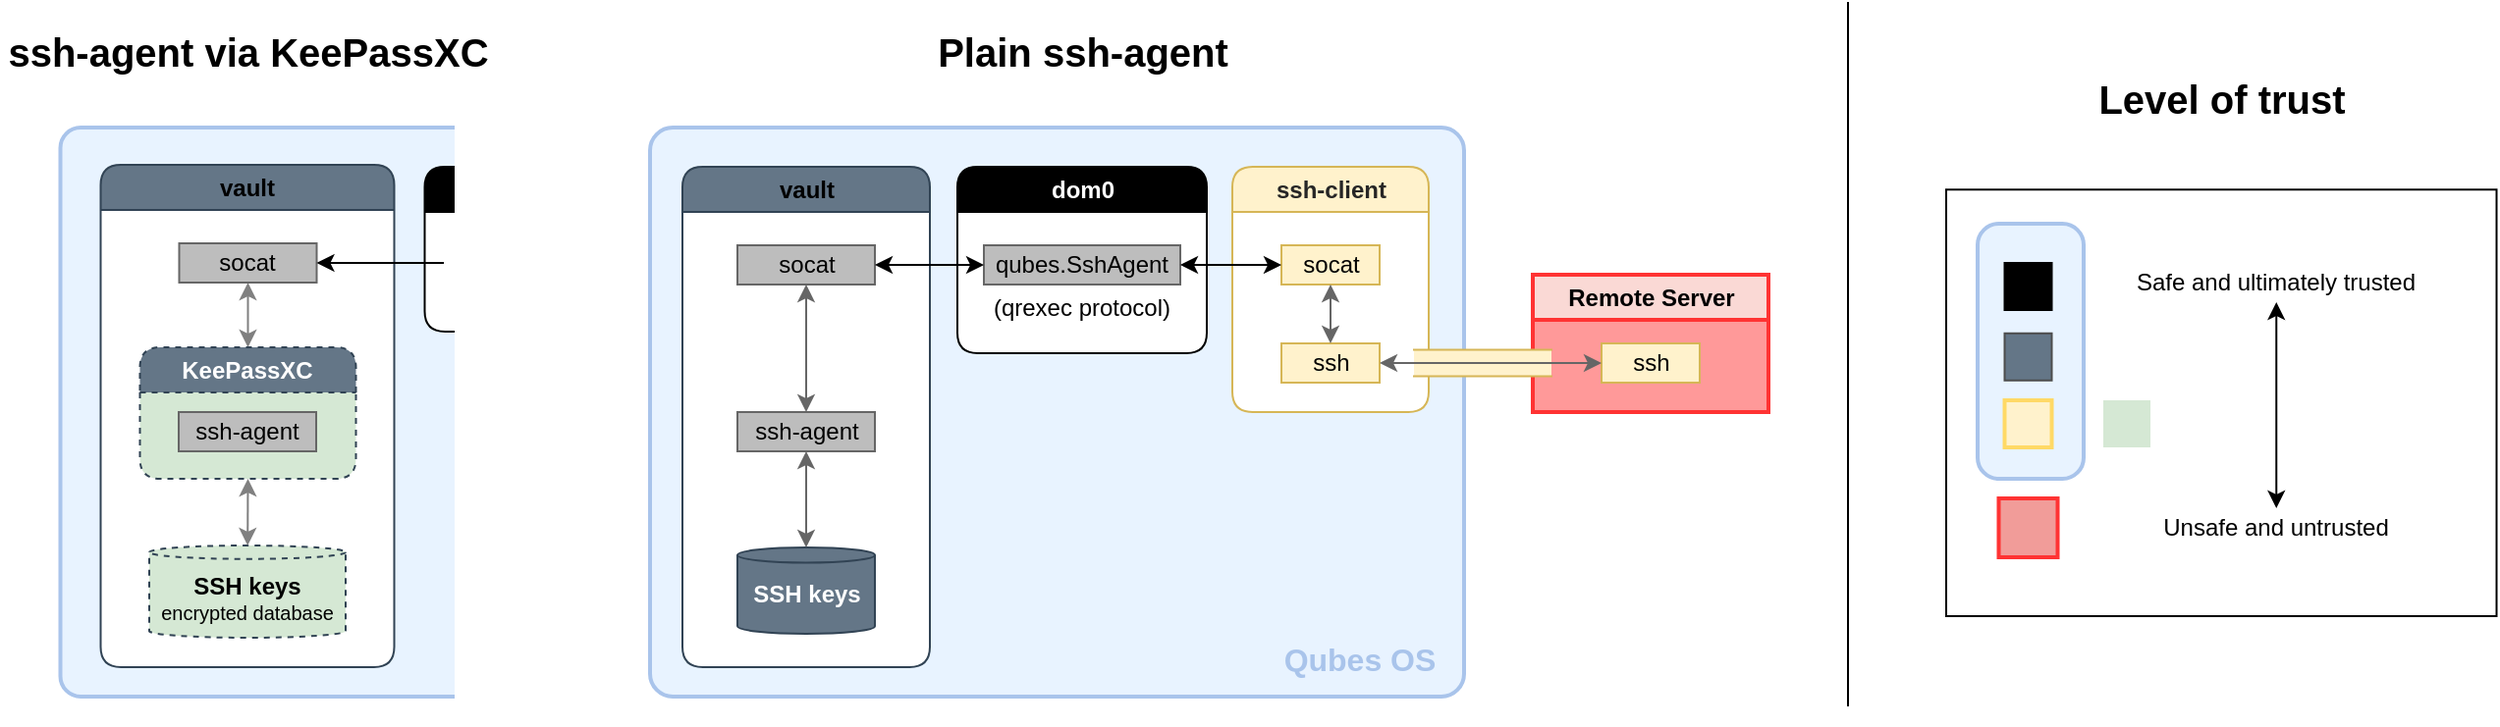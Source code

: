 <mxfile version="14.0.0" type="github">
  <diagram id="SKtbNTC9j6CT3jW_uAWr" name="Page-1">
    <mxGraphModel dx="1422" dy="1183" grid="1" gridSize="10" guides="1" tooltips="1" connect="1" arrows="1" fold="1" page="0" pageScale="1" pageWidth="1169" pageHeight="826" background="#ffffff" math="0" shadow="0">
      <root>
        <mxCell id="0" />
        <mxCell id="1" parent="0" />
        <mxCell id="d-W6DogvzRjHj5U5P_7L-129" value="" style="rounded=1;whiteSpace=wrap;html=1;shadow=0;glass=0;sketch=0;strokeWidth=2;arcSize=4;fillColor=#E8F3FF;strokeColor=#A9C4EB;" parent="1" vertex="1">
          <mxGeometry x="279.75" y="25" width="259.25" height="290" as="geometry" />
        </mxCell>
        <mxCell id="Rzevuu3Boefq3aI9rTCi-90" value="vault" style="swimlane;whiteSpace=wrap;html=1;rounded=1;shadow=0;glass=0;comic=0;startSize=23;swimlaneFillColor=#ffffff;fillColor=#647687;strokeColor=#314354;" parent="1" vertex="1">
          <mxGeometry x="300.25" y="44" width="149.5" height="256" as="geometry">
            <mxRectangle x="878" y="40" width="170" height="23" as="alternateBounds" />
          </mxGeometry>
        </mxCell>
        <mxCell id="Rzevuu3Boefq3aI9rTCi-96" value="" style="endArrow=classic;startArrow=classic;html=1;entryX=0.5;entryY=1;entryDx=0;entryDy=0;fillColor=#f5f5f5;noLabel=1;fontColor=none;strokeColor=#808080;exitX=0.5;exitY=0;exitDx=0;exitDy=0;" parent="Rzevuu3Boefq3aI9rTCi-90" source="Rzevuu3Boefq3aI9rTCi-118" target="d-W6DogvzRjHj5U5P_7L-107" edge="1">
          <mxGeometry width="50" height="50" relative="1" as="geometry">
            <mxPoint x="74.75" y="87" as="sourcePoint" />
            <mxPoint x="138" y="70" as="targetPoint" />
          </mxGeometry>
        </mxCell>
        <mxCell id="Rzevuu3Boefq3aI9rTCi-118" value="KeePassXC" style="swimlane;whiteSpace=wrap;html=1;rounded=1;shadow=0;glass=0;comic=0;startSize=23;swimlaneFillColor=#D5E8D4;dashed=1;fillColor=#647687;strokeWidth=1;strokeColor=#314354;fontColor=#FFFFFF;" parent="Rzevuu3Boefq3aI9rTCi-90" vertex="1">
          <mxGeometry x="20" y="93" width="110" height="67" as="geometry">
            <mxRectangle x="878" y="40" width="170" height="23" as="alternateBounds" />
          </mxGeometry>
        </mxCell>
        <mxCell id="Ef2Enih1ODstjjU4R2Gf-102" value="ssh-agent" style="rounded=0;whiteSpace=wrap;html=1;glass=0;comic=0;strokeWidth=1;fillColor=#BDBDBD;strokeColor=#666666;" parent="Rzevuu3Boefq3aI9rTCi-118" vertex="1">
          <mxGeometry x="19.75" y="33" width="70" height="20" as="geometry" />
        </mxCell>
        <mxCell id="d-W6DogvzRjHj5U5P_7L-107" value="socat" style="rounded=0;whiteSpace=wrap;html=1;glass=0;comic=0;strokeWidth=1;fillColor=#BDBDBD;strokeColor=#666666;" parent="Rzevuu3Boefq3aI9rTCi-90" vertex="1">
          <mxGeometry x="40" y="40" width="70" height="20" as="geometry" />
        </mxCell>
        <mxCell id="Rzevuu3Boefq3aI9rTCi-130" value="" style="shape=cylinder3;whiteSpace=wrap;html=1;boundedLbl=1;backgroundOutline=1;size=3.429;rounded=0;glass=0;comic=0;strokeWidth=1;fillColor=#d5e8d4;noLabel=1;fontColor=none;strokeColor=#314354;dashed=1;" parent="Rzevuu3Boefq3aI9rTCi-90" vertex="1">
          <mxGeometry x="24.75" y="194" width="100" height="47" as="geometry" />
        </mxCell>
        <mxCell id="Rzevuu3Boefq3aI9rTCi-132" value="" style="endArrow=classic;startArrow=classic;html=1;fillColor=#f5f5f5;noLabel=1;fontColor=none;strokeColor=#808080;entryX=0.5;entryY=1;entryDx=0;entryDy=0;" parent="Rzevuu3Boefq3aI9rTCi-90" source="Rzevuu3Boefq3aI9rTCi-130" target="Rzevuu3Boefq3aI9rTCi-118" edge="1">
          <mxGeometry width="50" height="50" relative="1" as="geometry">
            <mxPoint x="277" y="53" as="sourcePoint" />
            <mxPoint x="99.75" y="176" as="targetPoint" />
            <Array as="points" />
          </mxGeometry>
        </mxCell>
        <mxCell id="Rzevuu3Boefq3aI9rTCi-134" value="&lt;div style=&quot;font-size: 11px&quot;&gt;&lt;font size=&quot;1&quot;&gt;&lt;b&gt;&lt;font style=&quot;font-size: 12px&quot; face=&quot;Helvetica&quot;&gt;SSH keys&lt;/font&gt;&lt;/b&gt;&lt;/font&gt;&lt;/div&gt;&lt;div style=&quot;font-size: 10px&quot;&gt;&lt;font style=&quot;font-size: 10px&quot; face=&quot;Helvetica&quot;&gt;encrypted database&lt;br&gt;&lt;/font&gt;&lt;/div&gt;" style="text;html=1;strokeColor=none;fillColor=none;align=center;verticalAlign=middle;whiteSpace=wrap;rounded=0;glass=0;comic=0;" parent="Rzevuu3Boefq3aI9rTCi-90" vertex="1">
          <mxGeometry x="29.62" y="201" width="90.25" height="40" as="geometry" />
        </mxCell>
        <mxCell id="Rzevuu3Boefq3aI9rTCi-101" value="&lt;div&gt;&lt;b&gt;&lt;font style=&quot;font-size: 20px&quot;&gt;ssh-agent via KeePassXC&lt;/font&gt;&lt;/b&gt;&lt;/div&gt;" style="text;html=1;strokeColor=none;fillColor=none;align=center;verticalAlign=middle;whiteSpace=wrap;rounded=0;" parent="1" vertex="1">
          <mxGeometry x="249.5" y="-39" width="251" height="50" as="geometry" />
        </mxCell>
        <mxCell id="d-W6DogvzRjHj5U5P_7L-125" value="" style="rounded=1;whiteSpace=wrap;html=1;shadow=0;glass=0;sketch=0;strokeWidth=2;arcSize=4;fillColor=#E8F3FF;strokeColor=#A9C4EB;" parent="1" vertex="1">
          <mxGeometry x="580" y="25" width="414.5" height="290" as="geometry" />
        </mxCell>
        <mxCell id="5" value="vault" style="swimlane;whiteSpace=wrap;html=1;rounded=1;shadow=0;glass=0;comic=0;startSize=23;swimlaneFillColor=#ffffff;fillColor=#647687;strokeColor=#314354;" parent="1" vertex="1">
          <mxGeometry x="596.5" y="45" width="126" height="255" as="geometry" />
        </mxCell>
        <mxCell id="d-W6DogvzRjHj5U5P_7L-131" value="" style="swimlane;whiteSpace=wrap;html=1;rounded=1;shadow=0;glass=0;comic=0;startSize=23;swimlaneFillColor=#ffffff;fillColor=#000000;" parent="5" vertex="1">
          <mxGeometry x="-131.25" width="59.25" height="84" as="geometry">
            <mxRectangle x="337" y="40" width="120" height="23" as="alternateBounds" />
          </mxGeometry>
        </mxCell>
        <mxCell id="d-W6DogvzRjHj5U5P_7L-135" value="" style="rounded=0;whiteSpace=wrap;html=1;shadow=0;glass=0;sketch=0;strokeWidth=2;strokeColor=#FFFFFF;" parent="5" vertex="1">
          <mxGeometry x="-115" y="-46.5" width="65" height="330" as="geometry" />
        </mxCell>
        <mxCell id="QTO3XgoEFIxhdkZU8tme-128" value="" style="shape=cylinder3;whiteSpace=wrap;html=1;boundedLbl=1;backgroundOutline=1;size=3.857;rounded=0;glass=0;comic=0;strokeColor=#314354;strokeWidth=1;fillColor=#647687;fontColor=#ffffff;" parent="5" vertex="1">
          <mxGeometry x="28" y="194" width="70" height="44" as="geometry" />
        </mxCell>
        <mxCell id="QTO3XgoEFIxhdkZU8tme-130" value="socat" style="rounded=0;whiteSpace=wrap;html=1;glass=0;comic=0;strokeWidth=1;fillColor=#BDBDBD;strokeColor=#666666;" parent="5" vertex="1">
          <mxGeometry x="28" y="40" width="70" height="20" as="geometry" />
        </mxCell>
        <mxCell id="QTO3XgoEFIxhdkZU8tme-133" value="ssh-agent" style="rounded=0;whiteSpace=wrap;html=1;glass=0;comic=0;strokeWidth=1;fillColor=#BDBDBD;strokeColor=#666666;" parent="5" vertex="1">
          <mxGeometry x="28" y="125" width="70" height="20" as="geometry" />
        </mxCell>
        <mxCell id="QTO3XgoEFIxhdkZU8tme-134" value="" style="endArrow=classic;startArrow=classic;html=1;entryX=0.5;entryY=1;entryDx=0;entryDy=0;strokeColor=#666666;" parent="5" source="QTO3XgoEFIxhdkZU8tme-128" target="QTO3XgoEFIxhdkZU8tme-133" edge="1">
          <mxGeometry width="50" height="50" relative="1" as="geometry">
            <mxPoint x="70" y="220" as="sourcePoint" />
            <mxPoint x="120" y="170" as="targetPoint" />
          </mxGeometry>
        </mxCell>
        <mxCell id="QTO3XgoEFIxhdkZU8tme-129" value="&lt;div&gt;&lt;b&gt;SSH keys&lt;/b&gt;&lt;/div&gt;" style="text;html=1;strokeColor=none;fillColor=none;align=center;verticalAlign=middle;whiteSpace=wrap;rounded=0;glass=0;comic=0;fontColor=#FFFFFF;" parent="5" vertex="1">
          <mxGeometry x="28" y="208" width="70" height="20" as="geometry" />
        </mxCell>
        <mxCell id="QTO3XgoEFIxhdkZU8tme-136" value="" style="endArrow=classic;startArrow=classic;html=1;strokeColor=#666666;exitX=0.5;exitY=0;exitDx=0;exitDy=0;" parent="5" source="QTO3XgoEFIxhdkZU8tme-133" edge="1">
          <mxGeometry width="50" height="50" relative="1" as="geometry">
            <mxPoint x="-32.5" y="150" as="sourcePoint" />
            <mxPoint x="63" y="60" as="targetPoint" />
          </mxGeometry>
        </mxCell>
        <mxCell id="90" value="&lt;font color=&quot;#262626&quot;&gt;ssh-client&lt;/font&gt;" style="swimlane;whiteSpace=wrap;html=1;rounded=1;shadow=0;glass=0;comic=0;strokeColor=#d6b656;fillColor=#fff2cc;startSize=23;swimlaneFillColor=#ffffff;" parent="1" vertex="1">
          <mxGeometry x="876.5" y="45" width="100" height="125" as="geometry">
            <mxRectangle x="337" y="40" width="120" height="23" as="alternateBounds" />
          </mxGeometry>
        </mxCell>
        <mxCell id="7Ih5Z2z4oaHKUIcbK2M9-90" value="socat" style="rounded=0;whiteSpace=wrap;html=1;glass=0;comic=0;strokeWidth=1;fillColor=#fff2cc;strokeColor=#d6b656;" parent="90" vertex="1">
          <mxGeometry x="25" y="40" width="50" height="20" as="geometry" />
        </mxCell>
        <mxCell id="Uwi5YcslHXohGdOQimyk-92" value="ssh" style="rounded=0;whiteSpace=wrap;html=1;glass=0;comic=0;strokeWidth=1;fillColor=#fff2cc;strokeColor=#d6b656;" parent="90" vertex="1">
          <mxGeometry x="25" y="90" width="50" height="20" as="geometry" />
        </mxCell>
        <mxCell id="Uwi5YcslHXohGdOQimyk-94" value="" style="endArrow=classic;startArrow=classic;html=1;strokeColor=#666666;entryX=0.5;entryY=1;entryDx=0;entryDy=0;exitX=0.5;exitY=0;exitDx=0;exitDy=0;" parent="90" source="Uwi5YcslHXohGdOQimyk-92" target="7Ih5Z2z4oaHKUIcbK2M9-90" edge="1">
          <mxGeometry width="50" height="50" relative="1" as="geometry">
            <mxPoint x="74" y="90" as="sourcePoint" />
            <mxPoint x="74.06" y="60.3" as="targetPoint" />
          </mxGeometry>
        </mxCell>
        <mxCell id="Rzevuu3Boefq3aI9rTCi-100" value="&lt;div style=&quot;font-size: 20px&quot;&gt;&lt;b&gt;&lt;font style=&quot;font-size: 20px&quot;&gt;Plain ssh-agent&lt;/font&gt;&lt;/b&gt;&lt;/div&gt;" style="text;html=1;strokeColor=none;fillColor=none;align=center;verticalAlign=middle;whiteSpace=wrap;rounded=0;" parent="1" vertex="1">
          <mxGeometry x="684.5" y="-34" width="231" height="40" as="geometry" />
        </mxCell>
        <mxCell id="d-W6DogvzRjHj5U5P_7L-90" value="Remote Server" style="swimlane;whiteSpace=wrap;html=1;rounded=0;shadow=0;glass=0;comic=0;startSize=23;swimlaneFillColor=#FF9999;sketch=0;arcSize=18;swimlaneLine=1;strokeWidth=2;fillColor=#fad9d5;strokeColor=#FF3333;" parent="1" vertex="1">
          <mxGeometry x="1029.5" y="100" width="120" height="70" as="geometry">
            <mxRectangle x="337" y="40" width="120" height="23" as="alternateBounds" />
          </mxGeometry>
        </mxCell>
        <mxCell id="d-W6DogvzRjHj5U5P_7L-111" value="ssh" style="rounded=0;whiteSpace=wrap;html=1;glass=0;comic=0;strokeWidth=1;fillColor=#fff2cc;strokeColor=#d6b656;" parent="d-W6DogvzRjHj5U5P_7L-90" vertex="1">
          <mxGeometry x="35" y="35" width="50" height="20" as="geometry" />
        </mxCell>
        <mxCell id="d-W6DogvzRjHj5U5P_7L-113" value="&lt;div&gt;&lt;font color=&quot;#FFFFFF&quot;&gt;dom0&lt;/font&gt;&lt;/div&gt;" style="swimlane;whiteSpace=wrap;html=1;rounded=1;shadow=0;glass=0;comic=0;startSize=23;swimlaneFillColor=#ffffff;fillColor=#000000;" parent="1" vertex="1">
          <mxGeometry x="736.5" y="45" width="127" height="95" as="geometry">
            <mxRectangle x="337" y="40" width="120" height="23" as="alternateBounds" />
          </mxGeometry>
        </mxCell>
        <mxCell id="d-W6DogvzRjHj5U5P_7L-117" value="qubes.SshAgent" style="rounded=0;whiteSpace=wrap;html=1;glass=0;comic=0;strokeWidth=1;fillColor=#BDBDBD;strokeColor=#666666;" parent="d-W6DogvzRjHj5U5P_7L-113" vertex="1">
          <mxGeometry x="13.5" y="40" width="100" height="20" as="geometry" />
        </mxCell>
        <mxCell id="QTO3XgoEFIxhdkZU8tme-132" value="&lt;div&gt;&lt;font style=&quot;font-size: 12px&quot;&gt;(qrexec protocol)&lt;/font&gt;&lt;/div&gt;" style="text;html=1;strokeColor=none;fillColor=none;align=center;verticalAlign=middle;whiteSpace=wrap;rounded=0;glass=0;comic=0;" parent="d-W6DogvzRjHj5U5P_7L-113" vertex="1">
          <mxGeometry x="12.75" y="62" width="101.5" height="20" as="geometry" />
        </mxCell>
        <mxCell id="d-W6DogvzRjHj5U5P_7L-120" value="" style="endArrow=classic;startArrow=classic;html=1;entryX=0;entryY=0.5;entryDx=0;entryDy=0;exitX=1;exitY=0.5;exitDx=0;exitDy=0;" parent="1" source="QTO3XgoEFIxhdkZU8tme-130" target="d-W6DogvzRjHj5U5P_7L-117" edge="1">
          <mxGeometry width="50" height="50" relative="1" as="geometry">
            <mxPoint x="694.5" y="85" as="sourcePoint" />
            <mxPoint x="860" y="95" as="targetPoint" />
          </mxGeometry>
        </mxCell>
        <mxCell id="d-W6DogvzRjHj5U5P_7L-121" value="" style="endArrow=classic;startArrow=classic;html=1;entryX=0;entryY=0.5;entryDx=0;entryDy=0;exitX=1;exitY=0.5;exitDx=0;exitDy=0;" parent="1" source="d-W6DogvzRjHj5U5P_7L-117" target="7Ih5Z2z4oaHKUIcbK2M9-90" edge="1">
          <mxGeometry width="50" height="50" relative="1" as="geometry">
            <mxPoint x="704.5" y="95" as="sourcePoint" />
            <mxPoint x="760" y="95" as="targetPoint" />
          </mxGeometry>
        </mxCell>
        <mxCell id="d-W6DogvzRjHj5U5P_7L-109" value="" style="shape=partialRectangle;whiteSpace=wrap;html=1;left=0;right=0;fillColor=#fff2cc;rounded=1;shadow=0;glass=0;sketch=0;strokeColor=#d6b656;" parent="1" vertex="1">
          <mxGeometry x="969" y="138.25" width="70" height="13.5" as="geometry" />
        </mxCell>
        <mxCell id="d-W6DogvzRjHj5U5P_7L-143" value="" style="endArrow=classic;startArrow=classic;html=1;strokeColor=#666666;entryX=1;entryY=0.5;entryDx=0;entryDy=0;exitX=0;exitY=0.5;exitDx=0;exitDy=0;" parent="1" source="d-W6DogvzRjHj5U5P_7L-111" target="Uwi5YcslHXohGdOQimyk-92" edge="1">
          <mxGeometry width="50" height="50" relative="1" as="geometry">
            <mxPoint x="936.5" y="145" as="sourcePoint" />
            <mxPoint x="936.5" y="115" as="targetPoint" />
          </mxGeometry>
        </mxCell>
        <mxCell id="Rzevuu3Boefq3aI9rTCi-102" value="" style="endArrow=classic;startArrow=none;html=1;startFill=0;entryX=1;entryY=0.5;entryDx=0;entryDy=0;" parent="1" target="d-W6DogvzRjHj5U5P_7L-107" edge="1">
          <mxGeometry width="50" height="50" relative="1" as="geometry">
            <mxPoint x="475" y="94" as="sourcePoint" />
            <mxPoint x="298.25" y="113.5" as="targetPoint" />
          </mxGeometry>
        </mxCell>
        <mxCell id="d-W6DogvzRjHj5U5P_7L-146" value="" style="endArrow=none;html=1;strokeWidth=1;" parent="1" edge="1">
          <mxGeometry width="50" height="50" relative="1" as="geometry">
            <mxPoint x="1190" y="320" as="sourcePoint" />
            <mxPoint x="1190" y="-39" as="targetPoint" />
          </mxGeometry>
        </mxCell>
        <mxCell id="Ef2Enih1ODstjjU4R2Gf-97" value="&lt;b style=&quot;font-size: 16px;&quot;&gt;&lt;font style=&quot;font-size: 16px;&quot;&gt;Qubes OS&lt;/font&gt;&lt;/b&gt;" style="text;html=1;strokeColor=none;fillColor=none;align=center;verticalAlign=middle;whiteSpace=wrap;rounded=0;dashed=1;fontSize=16;fontColor=#A9C4EB;" parent="1" vertex="1">
          <mxGeometry x="900" y="287" width="83" height="18" as="geometry" />
        </mxCell>
        <mxCell id="ILigVf33of8VnRzBpSb6-100" value="" style="rounded=0;whiteSpace=wrap;html=1;" vertex="1" parent="1">
          <mxGeometry x="1240" y="56.63" width="280.25" height="217.37" as="geometry" />
        </mxCell>
        <mxCell id="ILigVf33of8VnRzBpSb6-97" value="" style="rounded=1;whiteSpace=wrap;html=1;shadow=0;glass=0;sketch=0;strokeWidth=2;arcSize=20;fillColor=#E8F3FF;strokeColor=#A9C4EB;" vertex="1" parent="1">
          <mxGeometry x="1256" y="74" width="54" height="130" as="geometry" />
        </mxCell>
        <mxCell id="ILigVf33of8VnRzBpSb6-93" value="" style="whiteSpace=wrap;html=1;aspect=fixed;rounded=0;fontColor=#ffffff;fillColor=#000000;" vertex="1" parent="1">
          <mxGeometry x="1269.75" y="94" width="24" height="24" as="geometry" />
        </mxCell>
        <mxCell id="ILigVf33of8VnRzBpSb6-94" value="" style="whiteSpace=wrap;html=1;aspect=fixed;rounded=0;fillColor=#647687;fontColor=#ffffff;strokeColor=#4D4D4D;" vertex="1" parent="1">
          <mxGeometry x="1269.75" y="129.88" width="24" height="24" as="geometry" />
        </mxCell>
        <mxCell id="ILigVf33of8VnRzBpSb6-95" value="" style="whiteSpace=wrap;html=1;aspect=fixed;rounded=0;fillColor=#fff2cc;strokeColor=#FFD966;strokeWidth=2;" vertex="1" parent="1">
          <mxGeometry x="1269.75" y="164" width="24" height="24" as="geometry" />
        </mxCell>
        <mxCell id="ILigVf33of8VnRzBpSb6-96" value="" style="whiteSpace=wrap;html=1;aspect=fixed;rounded=0;fillColor=#F19C99;strokeColor=#FF3333;strokeWidth=2;" vertex="1" parent="1">
          <mxGeometry x="1266.75" y="214" width="30" height="30" as="geometry" />
        </mxCell>
        <mxCell id="ILigVf33of8VnRzBpSb6-102" value="Safe and ultimately trusted" style="text;html=1;strokeColor=none;fillColor=none;align=center;verticalAlign=middle;whiteSpace=wrap;rounded=0;" vertex="1" parent="1">
          <mxGeometry x="1310" y="94" width="196.25" height="20" as="geometry" />
        </mxCell>
        <mxCell id="ILigVf33of8VnRzBpSb6-105" value="" style="whiteSpace=wrap;html=1;aspect=fixed;rounded=0;fillColor=#d5e8d4;strokeColor=none;" vertex="1" parent="1">
          <mxGeometry x="1320" y="164" width="24" height="24" as="geometry" />
        </mxCell>
        <mxCell id="ILigVf33of8VnRzBpSb6-106" value="&lt;div style=&quot;font-size: 20px&quot;&gt;&lt;b&gt;&lt;font style=&quot;font-size: 20px&quot;&gt;Level of trust&lt;/font&gt;&lt;/b&gt;&lt;/div&gt;" style="text;html=1;strokeColor=none;fillColor=none;align=center;verticalAlign=middle;whiteSpace=wrap;rounded=0;" vertex="1" parent="1">
          <mxGeometry x="1264.63" y="-10" width="231" height="40" as="geometry" />
        </mxCell>
        <mxCell id="ILigVf33of8VnRzBpSb6-108" value="Unsafe and untrusted" style="text;html=1;strokeColor=none;fillColor=none;align=center;verticalAlign=middle;whiteSpace=wrap;rounded=0;" vertex="1" parent="1">
          <mxGeometry x="1310" y="219" width="196.25" height="20" as="geometry" />
        </mxCell>
        <mxCell id="ILigVf33of8VnRzBpSb6-110" value="" style="endArrow=classic;startArrow=classic;html=1;entryX=0.5;entryY=1;entryDx=0;entryDy=0;exitX=0.5;exitY=0;exitDx=0;exitDy=0;" edge="1" parent="1" source="ILigVf33of8VnRzBpSb6-108" target="ILigVf33of8VnRzBpSb6-102">
          <mxGeometry width="50" height="50" relative="1" as="geometry">
            <mxPoint x="1050" y="234" as="sourcePoint" />
            <mxPoint x="1100" y="184" as="targetPoint" />
          </mxGeometry>
        </mxCell>
      </root>
    </mxGraphModel>
  </diagram>
</mxfile>
